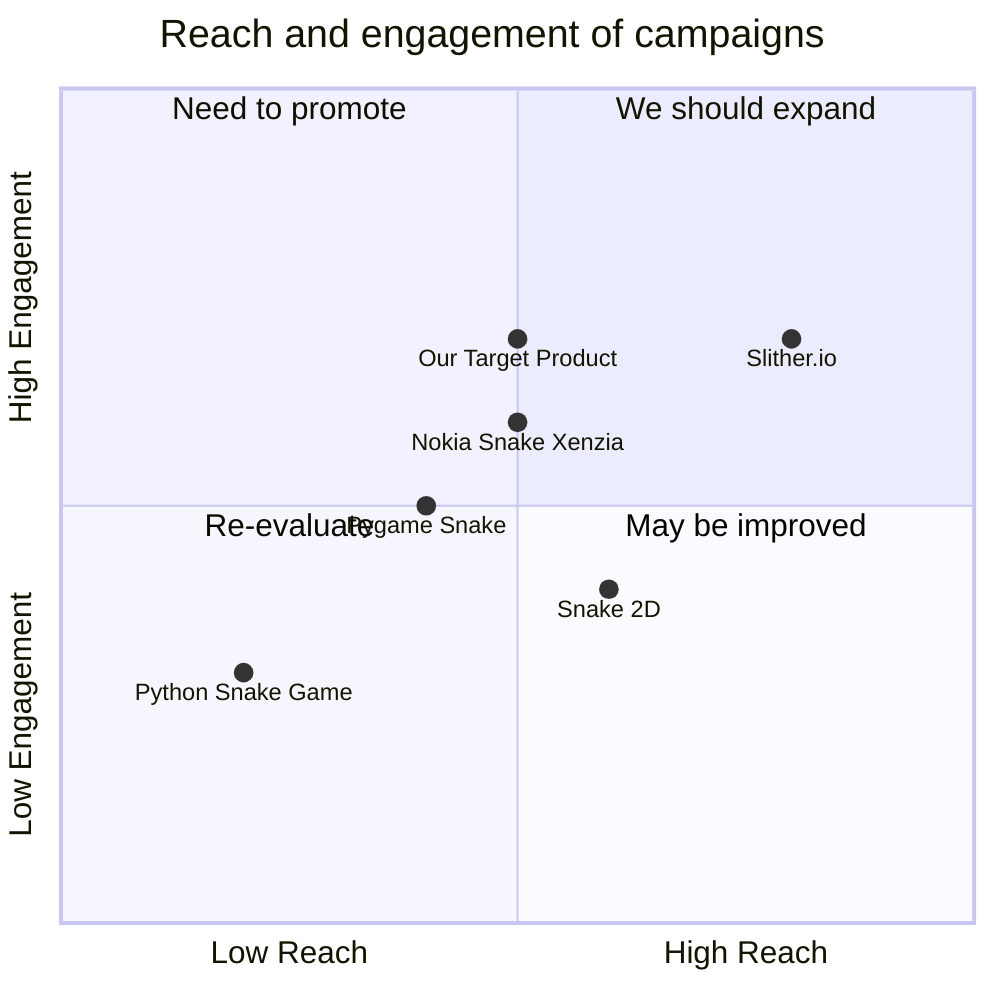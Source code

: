 quadrantChart
    title Reach and engagement of campaigns
    x-axis Low Reach --> High Reach
    y-axis Low Engagement --> High Engagement
    quadrant-1 We should expand
    quadrant-2 Need to promote
    quadrant-3 Re-evaluate
    quadrant-4 May be improved
    "Python Snake Game": [0.2, 0.3]
    "Pygame Snake": [0.4, 0.5]
    "Snake 2D": [0.6, 0.4]
    "Slither.io": [0.8, 0.7]
    "Nokia Snake Xenzia": [0.5, 0.6]
    "Our Target Product": [0.5, 0.7]